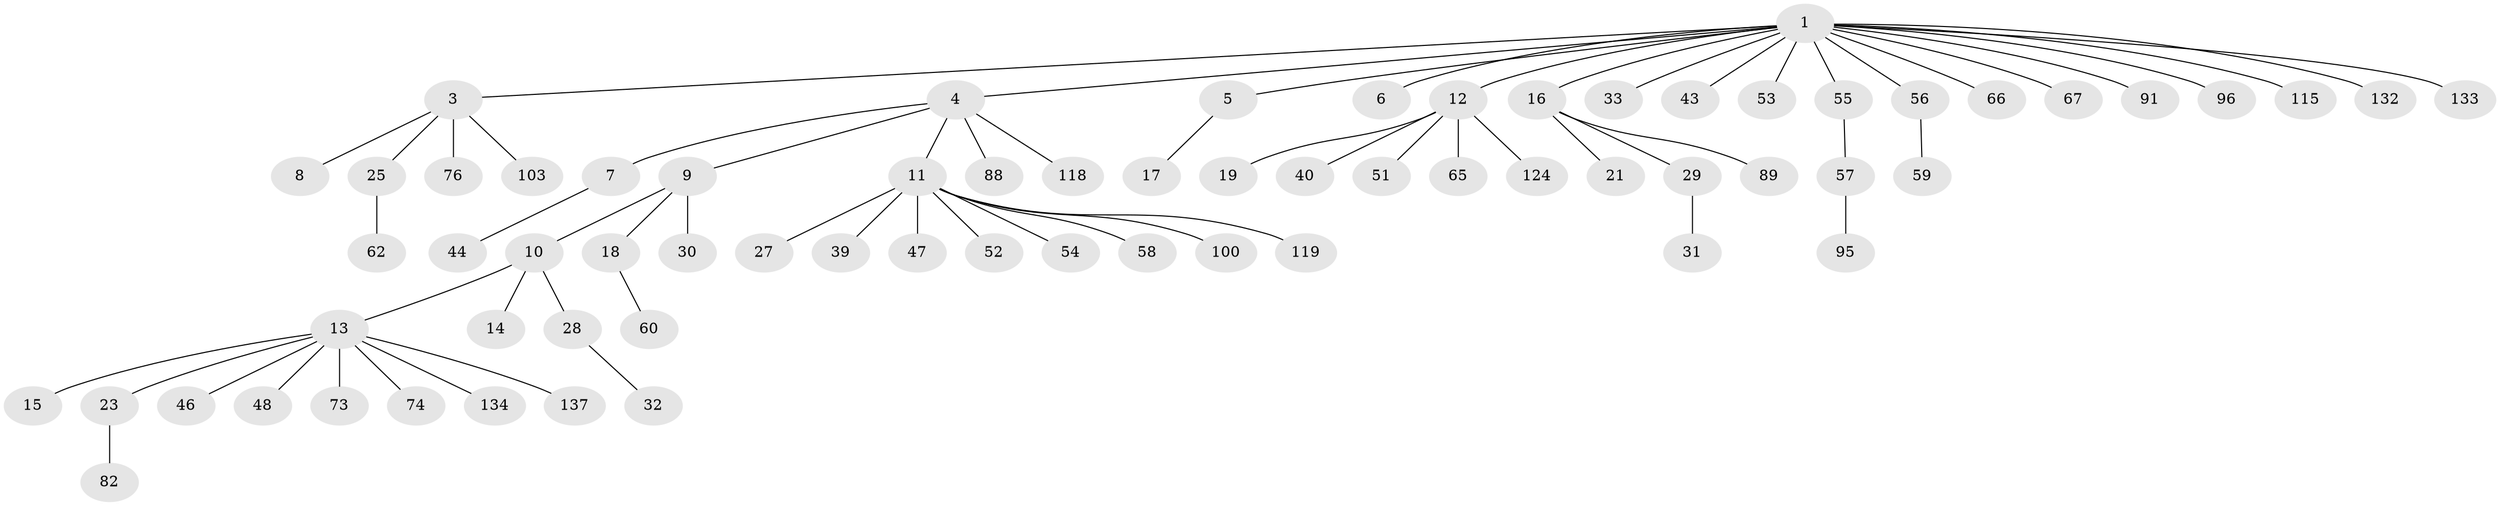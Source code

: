 // original degree distribution, {8: 0.021897810218978103, 12: 0.014598540145985401, 5: 0.0072992700729927005, 6: 0.014598540145985401, 2: 0.20437956204379562, 1: 0.635036496350365, 16: 0.0072992700729927005, 7: 0.0072992700729927005, 9: 0.0072992700729927005, 3: 0.072992700729927, 4: 0.0072992700729927005}
// Generated by graph-tools (version 1.1) at 2025/14/03/09/25 04:14:41]
// undirected, 68 vertices, 67 edges
graph export_dot {
graph [start="1"]
  node [color=gray90,style=filled];
  1 [super="+2"];
  3;
  4;
  5;
  6;
  7;
  8;
  9 [super="+128+110+114+75+80+126+78+135+122+70+37+36"];
  10 [super="+99+105+120"];
  11 [super="+24"];
  12;
  13;
  14;
  15;
  16 [super="+34+45+107+85+98+26+38+35+63"];
  17 [super="+22+79"];
  18 [super="+20"];
  19 [super="+83"];
  21;
  23;
  25 [super="+61+94+123+131+49+41"];
  27;
  28 [super="+92"];
  29;
  30;
  31;
  32 [super="+77"];
  33;
  39;
  40;
  43 [super="+106"];
  44;
  46 [super="+109"];
  47;
  48 [super="+87"];
  51;
  52;
  53 [super="+102"];
  54 [super="+90"];
  55;
  56 [super="+81"];
  57 [super="+121"];
  58 [super="+127"];
  59;
  60;
  62 [super="+93+125"];
  65;
  66;
  67 [super="+69"];
  73;
  74;
  76;
  82;
  88;
  89 [super="+117"];
  91;
  95;
  96;
  100 [super="+130"];
  103;
  115;
  118;
  119 [super="+129"];
  124;
  132;
  133;
  134;
  137;
  1 -- 4;
  1 -- 12;
  1 -- 16;
  1 -- 56;
  1 -- 66;
  1 -- 115;
  1 -- 132;
  1 -- 96;
  1 -- 33;
  1 -- 3;
  1 -- 67;
  1 -- 5;
  1 -- 6;
  1 -- 133;
  1 -- 43;
  1 -- 53;
  1 -- 55;
  1 -- 91;
  3 -- 8;
  3 -- 25;
  3 -- 76;
  3 -- 103;
  4 -- 7;
  4 -- 9;
  4 -- 11;
  4 -- 88;
  4 -- 118;
  5 -- 17;
  7 -- 44;
  9 -- 10;
  9 -- 18;
  9 -- 30;
  10 -- 13;
  10 -- 14;
  10 -- 28;
  11 -- 27;
  11 -- 39;
  11 -- 52;
  11 -- 54;
  11 -- 100;
  11 -- 119;
  11 -- 58;
  11 -- 47;
  12 -- 19;
  12 -- 40;
  12 -- 51;
  12 -- 65;
  12 -- 124;
  13 -- 15;
  13 -- 23;
  13 -- 46;
  13 -- 48;
  13 -- 73;
  13 -- 74;
  13 -- 134;
  13 -- 137;
  16 -- 21;
  16 -- 29;
  16 -- 89;
  18 -- 60;
  23 -- 82;
  25 -- 62;
  28 -- 32;
  29 -- 31;
  55 -- 57;
  56 -- 59;
  57 -- 95;
}
